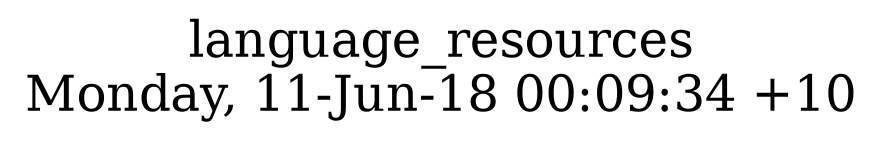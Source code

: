 digraph G {
fontsize="24";
label="language_resources\nMonday, 11-Jun-18 00:09:34 +10";
nojustify=true;
ordering=out;
rankdir=LR;
size="30";
}
